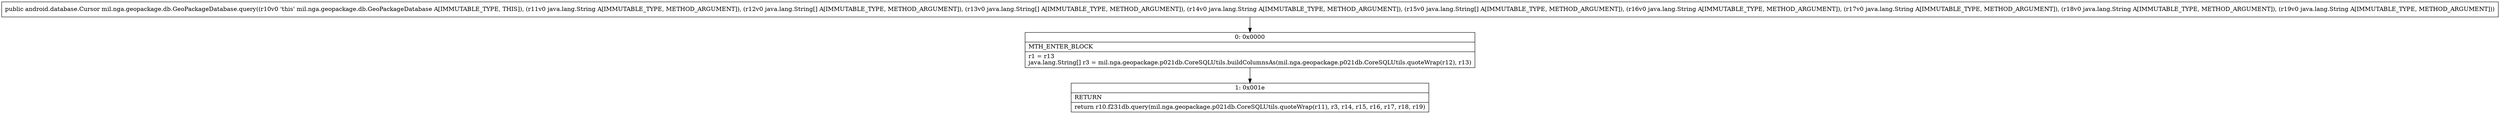 digraph "CFG formil.nga.geopackage.db.GeoPackageDatabase.query(Ljava\/lang\/String;[Ljava\/lang\/String;[Ljava\/lang\/String;Ljava\/lang\/String;[Ljava\/lang\/String;Ljava\/lang\/String;Ljava\/lang\/String;Ljava\/lang\/String;Ljava\/lang\/String;)Landroid\/database\/Cursor;" {
Node_0 [shape=record,label="{0\:\ 0x0000|MTH_ENTER_BLOCK\l|r1 = r13\ljava.lang.String[] r3 = mil.nga.geopackage.p021db.CoreSQLUtils.buildColumnsAs(mil.nga.geopackage.p021db.CoreSQLUtils.quoteWrap(r12), r13)\l}"];
Node_1 [shape=record,label="{1\:\ 0x001e|RETURN\l|return r10.f231db.query(mil.nga.geopackage.p021db.CoreSQLUtils.quoteWrap(r11), r3, r14, r15, r16, r17, r18, r19)\l}"];
MethodNode[shape=record,label="{public android.database.Cursor mil.nga.geopackage.db.GeoPackageDatabase.query((r10v0 'this' mil.nga.geopackage.db.GeoPackageDatabase A[IMMUTABLE_TYPE, THIS]), (r11v0 java.lang.String A[IMMUTABLE_TYPE, METHOD_ARGUMENT]), (r12v0 java.lang.String[] A[IMMUTABLE_TYPE, METHOD_ARGUMENT]), (r13v0 java.lang.String[] A[IMMUTABLE_TYPE, METHOD_ARGUMENT]), (r14v0 java.lang.String A[IMMUTABLE_TYPE, METHOD_ARGUMENT]), (r15v0 java.lang.String[] A[IMMUTABLE_TYPE, METHOD_ARGUMENT]), (r16v0 java.lang.String A[IMMUTABLE_TYPE, METHOD_ARGUMENT]), (r17v0 java.lang.String A[IMMUTABLE_TYPE, METHOD_ARGUMENT]), (r18v0 java.lang.String A[IMMUTABLE_TYPE, METHOD_ARGUMENT]), (r19v0 java.lang.String A[IMMUTABLE_TYPE, METHOD_ARGUMENT])) }"];
MethodNode -> Node_0;
Node_0 -> Node_1;
}

